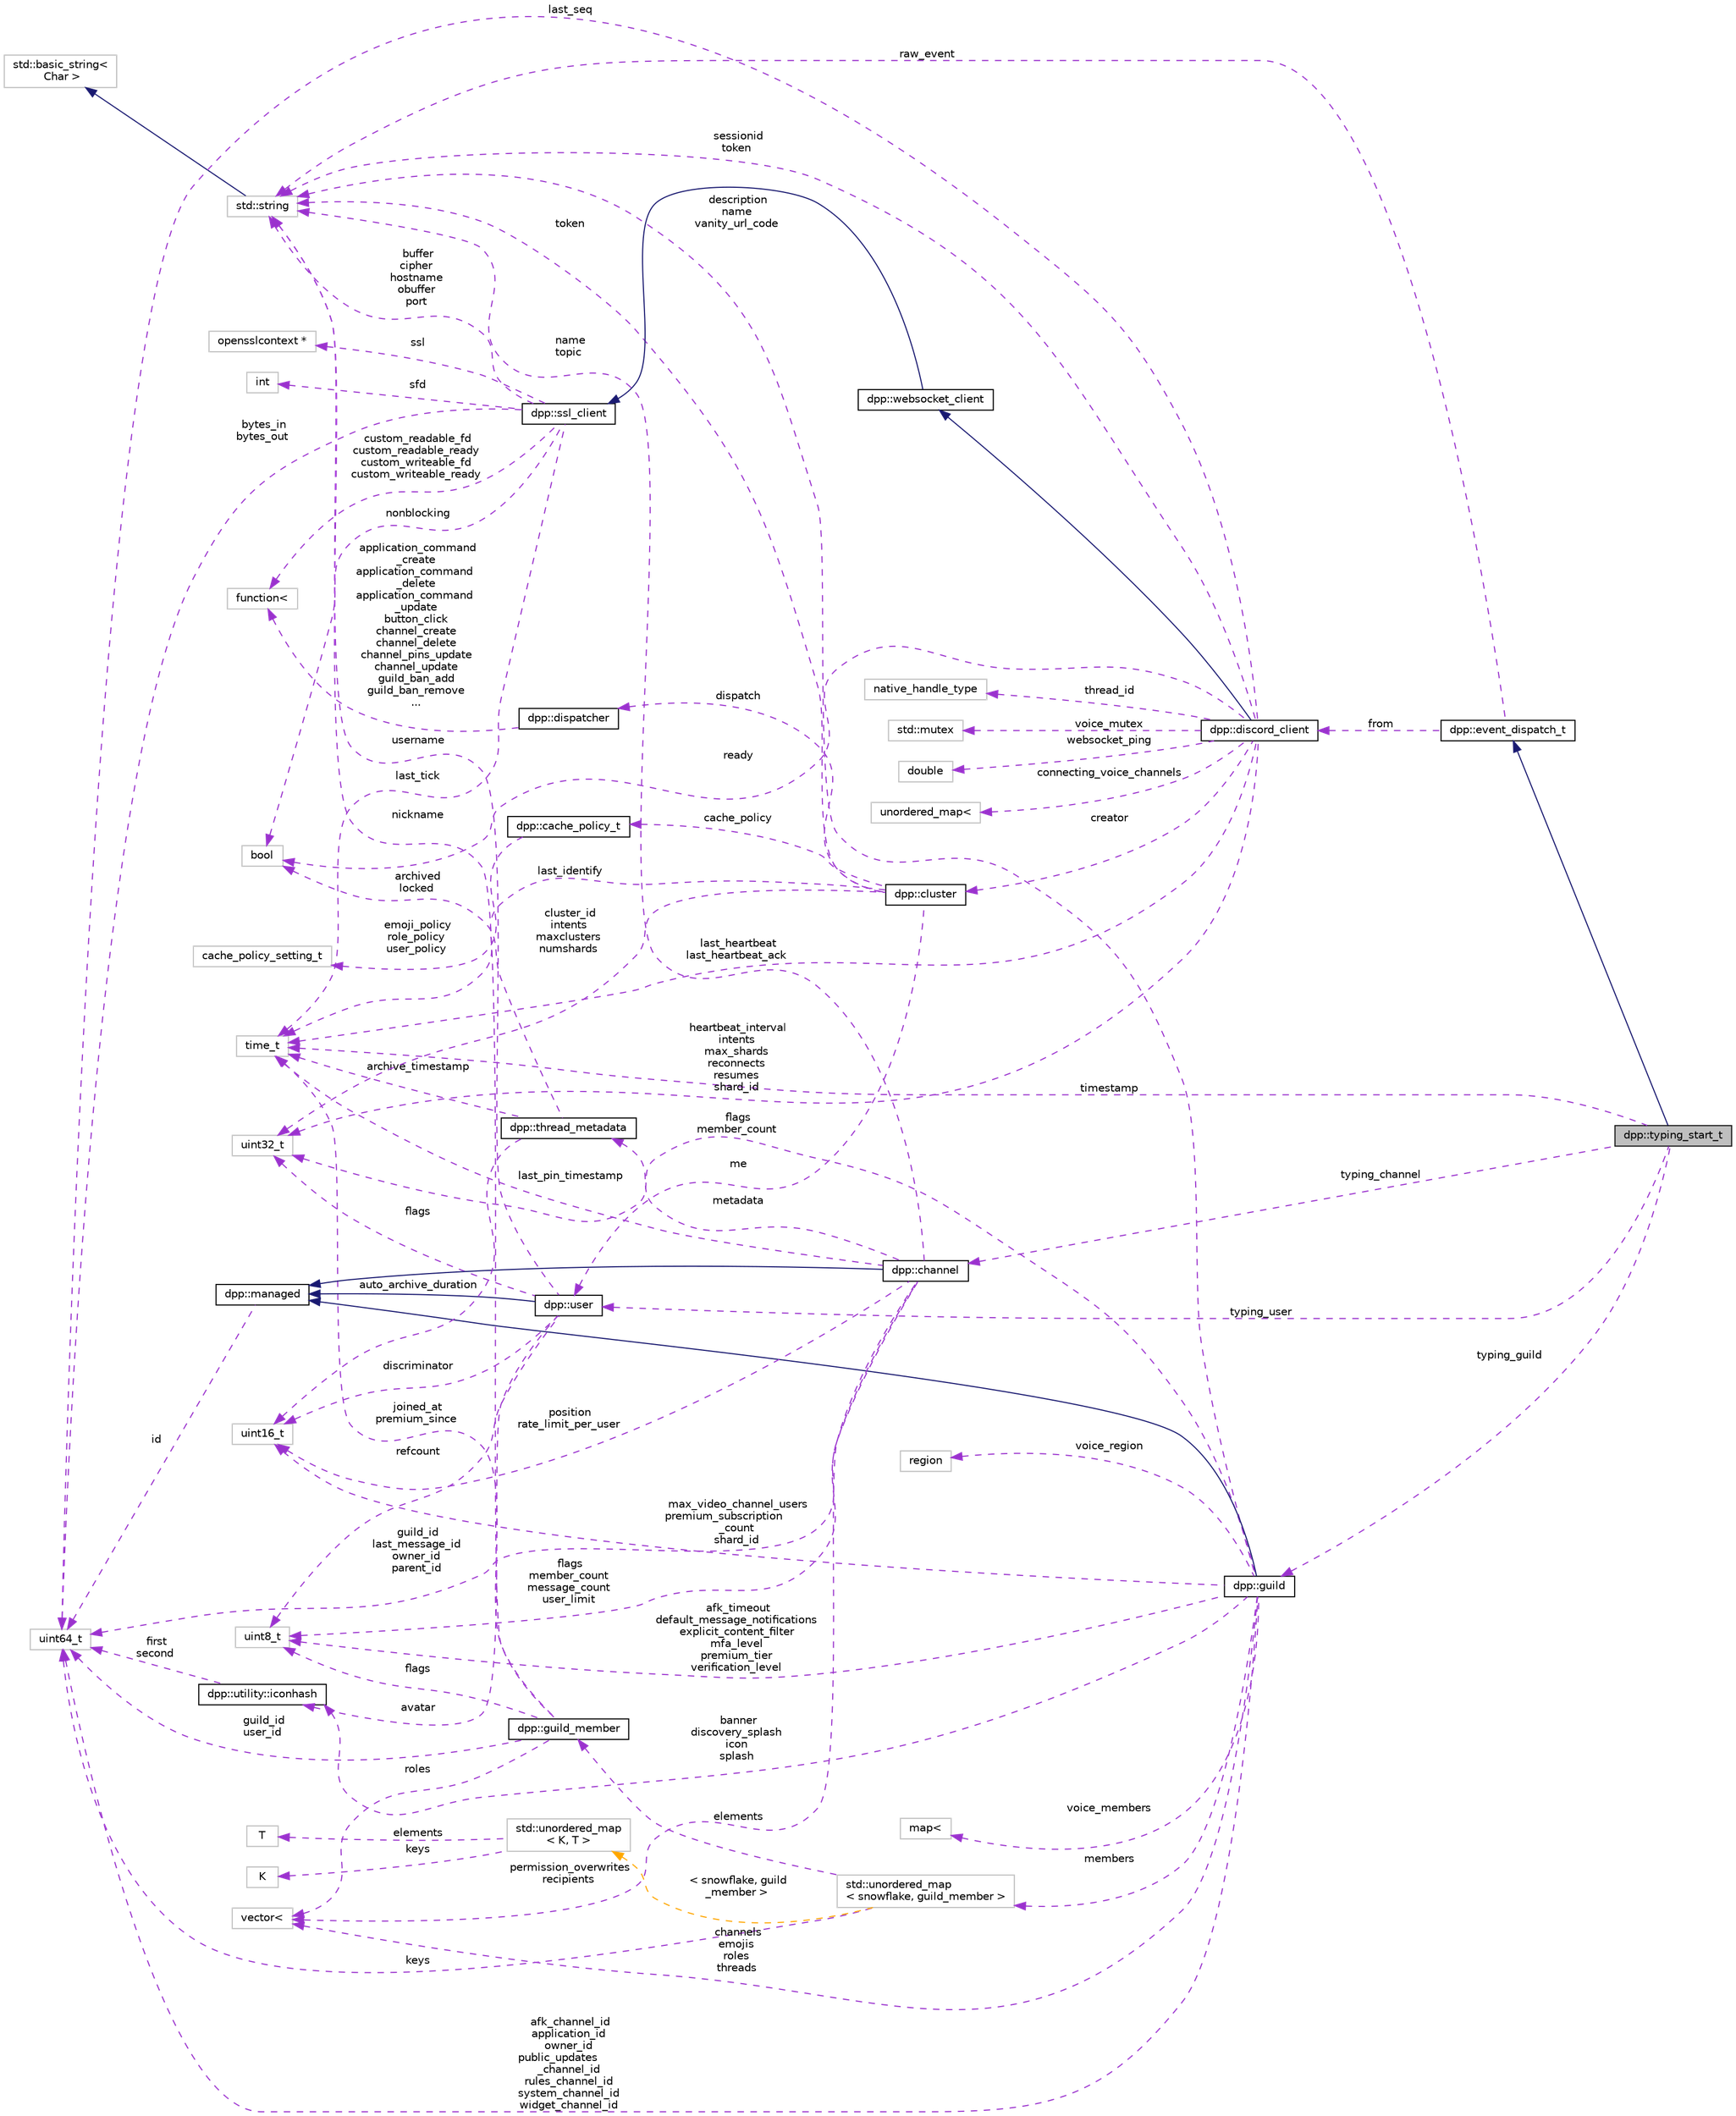 digraph "dpp::typing_start_t"
{
 // INTERACTIVE_SVG=YES
 // LATEX_PDF_SIZE
  bgcolor="transparent";
  edge [fontname="Helvetica",fontsize="10",labelfontname="Helvetica",labelfontsize="10"];
  node [fontname="Helvetica",fontsize="10",shape=record];
  rankdir="LR";
  Node1 [label="dpp::typing_start_t",height=0.2,width=0.4,color="black", fillcolor="grey75", style="filled", fontcolor="black",tooltip="Typing start."];
  Node2 -> Node1 [dir="back",color="midnightblue",fontsize="10",style="solid",fontname="Helvetica"];
  Node2 [label="dpp::event_dispatch_t",height=0.2,width=0.4,color="black",URL="$structdpp_1_1event__dispatch__t.html",tooltip="Base event parameter struct."];
  Node3 -> Node2 [dir="back",color="darkorchid3",fontsize="10",style="dashed",label=" raw_event" ,fontname="Helvetica"];
  Node3 [label="std::string",height=0.2,width=0.4,color="grey75",tooltip=" "];
  Node4 -> Node3 [dir="back",color="midnightblue",fontsize="10",style="solid",fontname="Helvetica"];
  Node4 [label="std::basic_string\<\l Char \>",height=0.2,width=0.4,color="grey75",tooltip=" "];
  Node5 -> Node2 [dir="back",color="darkorchid3",fontsize="10",style="dashed",label=" from" ,fontname="Helvetica"];
  Node5 [label="dpp::discord_client",height=0.2,width=0.4,color="black",URL="$classdpp_1_1discord__client.html",tooltip="Implements a discord client. Each discord_client connects to one shard and derives from a websocket c..."];
  Node6 -> Node5 [dir="back",color="midnightblue",fontsize="10",style="solid",fontname="Helvetica"];
  Node6 [label="dpp::websocket_client",height=0.2,width=0.4,color="black",URL="$classdpp_1_1websocket__client.html",tooltip="Implements a websocket client based on the SSL client."];
  Node7 -> Node6 [dir="back",color="midnightblue",fontsize="10",style="solid",fontname="Helvetica"];
  Node7 [label="dpp::ssl_client",height=0.2,width=0.4,color="black",URL="$classdpp_1_1ssl__client.html",tooltip="Implements a simple non-blocking SSL stream client."];
  Node3 -> Node7 [dir="back",color="darkorchid3",fontsize="10",style="dashed",label=" buffer\ncipher\nhostname\nobuffer\nport" ,fontname="Helvetica"];
  Node8 -> Node7 [dir="back",color="darkorchid3",fontsize="10",style="dashed",label=" nonblocking" ,fontname="Helvetica"];
  Node8 [label="bool",height=0.2,width=0.4,color="grey75",tooltip=" "];
  Node9 -> Node7 [dir="back",color="darkorchid3",fontsize="10",style="dashed",label=" sfd" ,fontname="Helvetica"];
  Node9 [label="int",height=0.2,width=0.4,color="grey75",tooltip=" "];
  Node10 -> Node7 [dir="back",color="darkorchid3",fontsize="10",style="dashed",label=" ssl" ,fontname="Helvetica"];
  Node10 [label="opensslcontext *",height=0.2,width=0.4,color="grey75",tooltip=" "];
  Node11 -> Node7 [dir="back",color="darkorchid3",fontsize="10",style="dashed",label=" last_tick" ,fontname="Helvetica"];
  Node11 [label="time_t",height=0.2,width=0.4,color="grey75",tooltip=" "];
  Node12 -> Node7 [dir="back",color="darkorchid3",fontsize="10",style="dashed",label=" bytes_in\nbytes_out" ,fontname="Helvetica"];
  Node12 [label="uint64_t",height=0.2,width=0.4,color="grey75",tooltip=" "];
  Node13 -> Node7 [dir="back",color="darkorchid3",fontsize="10",style="dashed",label=" custom_readable_fd\ncustom_readable_ready\ncustom_writeable_fd\ncustom_writeable_ready" ,fontname="Helvetica"];
  Node13 [label="function\<",height=0.2,width=0.4,color="grey75",tooltip=" "];
  Node14 -> Node5 [dir="back",color="darkorchid3",fontsize="10",style="dashed",label=" creator" ,fontname="Helvetica"];
  Node14 [label="dpp::cluster",height=0.2,width=0.4,color="black",URL="$classdpp_1_1cluster.html",tooltip="The cluster class represents a group of shards and a command queue for sending and receiving commands..."];
  Node3 -> Node14 [dir="back",color="darkorchid3",fontsize="10",style="dashed",label=" token" ,fontname="Helvetica"];
  Node11 -> Node14 [dir="back",color="darkorchid3",fontsize="10",style="dashed",label=" last_identify" ,fontname="Helvetica"];
  Node15 -> Node14 [dir="back",color="darkorchid3",fontsize="10",style="dashed",label=" cluster_id\nintents\nmaxclusters\nnumshards" ,fontname="Helvetica"];
  Node15 [label="uint32_t",height=0.2,width=0.4,color="grey75",tooltip=" "];
  Node16 -> Node14 [dir="back",color="darkorchid3",fontsize="10",style="dashed",label=" dispatch" ,fontname="Helvetica"];
  Node16 [label="dpp::dispatcher",height=0.2,width=0.4,color="black",URL="$classdpp_1_1dispatcher.html",tooltip="The dispatcher class contains a set of std::functions representing hooked events that the user code i..."];
  Node13 -> Node16 [dir="back",color="darkorchid3",fontsize="10",style="dashed",label=" application_command\l_create\napplication_command\l_delete\napplication_command\l_update\nbutton_click\nchannel_create\nchannel_delete\nchannel_pins_update\nchannel_update\nguild_ban_add\nguild_ban_remove\n..." ,fontname="Helvetica"];
  Node17 -> Node14 [dir="back",color="darkorchid3",fontsize="10",style="dashed",label=" me" ,fontname="Helvetica"];
  Node17 [label="dpp::user",height=0.2,width=0.4,color="black",URL="$classdpp_1_1user.html",tooltip="Represents a user on discord. May or may not be a member of a dpp::guild."];
  Node18 -> Node17 [dir="back",color="midnightblue",fontsize="10",style="solid",fontname="Helvetica"];
  Node18 [label="dpp::managed",height=0.2,width=0.4,color="black",URL="$classdpp_1_1managed.html",tooltip="The managed class is the base class for various types that can be stored in a cache that are identifi..."];
  Node12 -> Node18 [dir="back",color="darkorchid3",fontsize="10",style="dashed",label=" id" ,fontname="Helvetica"];
  Node3 -> Node17 [dir="back",color="darkorchid3",fontsize="10",style="dashed",label=" username" ,fontname="Helvetica"];
  Node19 -> Node17 [dir="back",color="darkorchid3",fontsize="10",style="dashed",label=" discriminator" ,fontname="Helvetica"];
  Node19 [label="uint16_t",height=0.2,width=0.4,color="grey75",tooltip=" "];
  Node20 -> Node17 [dir="back",color="darkorchid3",fontsize="10",style="dashed",label=" avatar" ,fontname="Helvetica"];
  Node20 [label="dpp::utility::iconhash",height=0.2,width=0.4,color="black",URL="$structdpp_1_1utility_1_1iconhash.html",tooltip="Store a 128 bit icon hash (profile picture, server icon etc) as a 128 bit binary value made of two ui..."];
  Node12 -> Node20 [dir="back",color="darkorchid3",fontsize="10",style="dashed",label=" first\nsecond" ,fontname="Helvetica"];
  Node15 -> Node17 [dir="back",color="darkorchid3",fontsize="10",style="dashed",label=" flags" ,fontname="Helvetica"];
  Node21 -> Node17 [dir="back",color="darkorchid3",fontsize="10",style="dashed",label=" refcount" ,fontname="Helvetica"];
  Node21 [label="uint8_t",height=0.2,width=0.4,color="grey75",tooltip=" "];
  Node22 -> Node14 [dir="back",color="darkorchid3",fontsize="10",style="dashed",label=" cache_policy" ,fontname="Helvetica"];
  Node22 [label="dpp::cache_policy_t",height=0.2,width=0.4,color="black",URL="$structdpp_1_1cache__policy__t.html",tooltip="Represents the caching policy of the cluster."];
  Node23 -> Node22 [dir="back",color="darkorchid3",fontsize="10",style="dashed",label=" emoji_policy\nrole_policy\nuser_policy" ,fontname="Helvetica"];
  Node23 [label="cache_policy_setting_t",height=0.2,width=0.4,color="grey75",tooltip=" "];
  Node15 -> Node5 [dir="back",color="darkorchid3",fontsize="10",style="dashed",label=" heartbeat_interval\nintents\nmax_shards\nreconnects\nresumes\nshard_id" ,fontname="Helvetica"];
  Node11 -> Node5 [dir="back",color="darkorchid3",fontsize="10",style="dashed",label=" last_heartbeat\nlast_heartbeat_ack" ,fontname="Helvetica"];
  Node24 -> Node5 [dir="back",color="darkorchid3",fontsize="10",style="dashed",label=" thread_id" ,fontname="Helvetica"];
  Node24 [label="native_handle_type",height=0.2,width=0.4,color="grey75",tooltip=" "];
  Node12 -> Node5 [dir="back",color="darkorchid3",fontsize="10",style="dashed",label=" last_seq" ,fontname="Helvetica"];
  Node3 -> Node5 [dir="back",color="darkorchid3",fontsize="10",style="dashed",label=" sessionid\ntoken" ,fontname="Helvetica"];
  Node25 -> Node5 [dir="back",color="darkorchid3",fontsize="10",style="dashed",label=" voice_mutex" ,fontname="Helvetica"];
  Node25 [label="std::mutex",height=0.2,width=0.4,color="grey75",tooltip=" "];
  Node26 -> Node5 [dir="back",color="darkorchid3",fontsize="10",style="dashed",label=" websocket_ping" ,fontname="Helvetica"];
  Node26 [label="double",height=0.2,width=0.4,color="grey75",tooltip=" "];
  Node8 -> Node5 [dir="back",color="darkorchid3",fontsize="10",style="dashed",label=" ready" ,fontname="Helvetica"];
  Node27 -> Node5 [dir="back",color="darkorchid3",fontsize="10",style="dashed",label=" connecting_voice_channels" ,fontname="Helvetica"];
  Node27 [label="unordered_map\<",height=0.2,width=0.4,color="grey75",tooltip=" "];
  Node28 -> Node1 [dir="back",color="darkorchid3",fontsize="10",style="dashed",label=" typing_guild" ,fontname="Helvetica"];
  Node28 [label="dpp::guild",height=0.2,width=0.4,color="black",URL="$classdpp_1_1guild.html",tooltip="Represents a guild on Discord (AKA a server)"];
  Node18 -> Node28 [dir="back",color="midnightblue",fontsize="10",style="solid",fontname="Helvetica"];
  Node19 -> Node28 [dir="back",color="darkorchid3",fontsize="10",style="dashed",label=" max_video_channel_users\npremium_subscription\l_count\nshard_id" ,fontname="Helvetica"];
  Node15 -> Node28 [dir="back",color="darkorchid3",fontsize="10",style="dashed",label=" flags\nmember_count" ,fontname="Helvetica"];
  Node3 -> Node28 [dir="back",color="darkorchid3",fontsize="10",style="dashed",label=" description\nname\nvanity_url_code" ,fontname="Helvetica"];
  Node20 -> Node28 [dir="back",color="darkorchid3",fontsize="10",style="dashed",label=" banner\ndiscovery_splash\nicon\nsplash" ,fontname="Helvetica"];
  Node12 -> Node28 [dir="back",color="darkorchid3",fontsize="10",style="dashed",label=" afk_channel_id\napplication_id\nowner_id\npublic_updates\l_channel_id\nrules_channel_id\nsystem_channel_id\nwidget_channel_id" ,fontname="Helvetica"];
  Node29 -> Node28 [dir="back",color="darkorchid3",fontsize="10",style="dashed",label=" voice_region" ,fontname="Helvetica"];
  Node29 [label="region",height=0.2,width=0.4,color="grey75",tooltip=" "];
  Node21 -> Node28 [dir="back",color="darkorchid3",fontsize="10",style="dashed",label=" afk_timeout\ndefault_message_notifications\nexplicit_content_filter\nmfa_level\npremium_tier\nverification_level" ,fontname="Helvetica"];
  Node30 -> Node28 [dir="back",color="darkorchid3",fontsize="10",style="dashed",label=" channels\nemojis\nroles\nthreads" ,fontname="Helvetica"];
  Node30 [label="vector\<",height=0.2,width=0.4,color="grey75",tooltip=" "];
  Node31 -> Node28 [dir="back",color="darkorchid3",fontsize="10",style="dashed",label=" members" ,fontname="Helvetica"];
  Node31 [label="std::unordered_map\l\< snowflake, guild_member \>",height=0.2,width=0.4,color="grey75",tooltip=" "];
  Node12 -> Node31 [dir="back",color="darkorchid3",fontsize="10",style="dashed",label=" keys" ,fontname="Helvetica"];
  Node32 -> Node31 [dir="back",color="darkorchid3",fontsize="10",style="dashed",label=" elements" ,fontname="Helvetica"];
  Node32 [label="dpp::guild_member",height=0.2,width=0.4,color="black",URL="$classdpp_1_1guild__member.html",tooltip="Represents dpp::user membership upon a dpp::guild."];
  Node3 -> Node32 [dir="back",color="darkorchid3",fontsize="10",style="dashed",label=" nickname" ,fontname="Helvetica"];
  Node12 -> Node32 [dir="back",color="darkorchid3",fontsize="10",style="dashed",label=" guild_id\nuser_id" ,fontname="Helvetica"];
  Node30 -> Node32 [dir="back",color="darkorchid3",fontsize="10",style="dashed",label=" roles" ,fontname="Helvetica"];
  Node11 -> Node32 [dir="back",color="darkorchid3",fontsize="10",style="dashed",label=" joined_at\npremium_since" ,fontname="Helvetica"];
  Node21 -> Node32 [dir="back",color="darkorchid3",fontsize="10",style="dashed",label=" flags" ,fontname="Helvetica"];
  Node33 -> Node31 [dir="back",color="orange",fontsize="10",style="dashed",label=" \< snowflake, guild\l_member \>" ,fontname="Helvetica"];
  Node33 [label="std::unordered_map\l\< K, T \>",height=0.2,width=0.4,color="grey75",tooltip=" "];
  Node34 -> Node33 [dir="back",color="darkorchid3",fontsize="10",style="dashed",label=" keys" ,fontname="Helvetica"];
  Node34 [label="K",height=0.2,width=0.4,color="grey75",tooltip=" "];
  Node35 -> Node33 [dir="back",color="darkorchid3",fontsize="10",style="dashed",label=" elements" ,fontname="Helvetica"];
  Node35 [label="T",height=0.2,width=0.4,color="grey75",tooltip=" "];
  Node36 -> Node28 [dir="back",color="darkorchid3",fontsize="10",style="dashed",label=" voice_members" ,fontname="Helvetica"];
  Node36 [label="map\<",height=0.2,width=0.4,color="grey75",tooltip=" "];
  Node37 -> Node1 [dir="back",color="darkorchid3",fontsize="10",style="dashed",label=" typing_channel" ,fontname="Helvetica"];
  Node37 [label="dpp::channel",height=0.2,width=0.4,color="black",URL="$classdpp_1_1channel.html",tooltip="A definition of a discord channel."];
  Node18 -> Node37 [dir="back",color="midnightblue",fontsize="10",style="solid",fontname="Helvetica"];
  Node21 -> Node37 [dir="back",color="darkorchid3",fontsize="10",style="dashed",label=" flags\nmember_count\nmessage_count\nuser_limit" ,fontname="Helvetica"];
  Node12 -> Node37 [dir="back",color="darkorchid3",fontsize="10",style="dashed",label=" guild_id\nlast_message_id\nowner_id\nparent_id" ,fontname="Helvetica"];
  Node19 -> Node37 [dir="back",color="darkorchid3",fontsize="10",style="dashed",label=" position\nrate_limit_per_user" ,fontname="Helvetica"];
  Node3 -> Node37 [dir="back",color="darkorchid3",fontsize="10",style="dashed",label=" name\ntopic" ,fontname="Helvetica"];
  Node11 -> Node37 [dir="back",color="darkorchid3",fontsize="10",style="dashed",label=" last_pin_timestamp" ,fontname="Helvetica"];
  Node30 -> Node37 [dir="back",color="darkorchid3",fontsize="10",style="dashed",label=" permission_overwrites\nrecipients" ,fontname="Helvetica"];
  Node38 -> Node37 [dir="back",color="darkorchid3",fontsize="10",style="dashed",label=" metadata" ,fontname="Helvetica"];
  Node38 [label="dpp::thread_metadata",height=0.2,width=0.4,color="black",URL="$structdpp_1_1thread__metadata.html",tooltip="metadata for threads"];
  Node8 -> Node38 [dir="back",color="darkorchid3",fontsize="10",style="dashed",label=" archived\nlocked" ,fontname="Helvetica"];
  Node11 -> Node38 [dir="back",color="darkorchid3",fontsize="10",style="dashed",label=" archive_timestamp" ,fontname="Helvetica"];
  Node19 -> Node38 [dir="back",color="darkorchid3",fontsize="10",style="dashed",label=" auto_archive_duration" ,fontname="Helvetica"];
  Node17 -> Node1 [dir="back",color="darkorchid3",fontsize="10",style="dashed",label=" typing_user" ,fontname="Helvetica"];
  Node11 -> Node1 [dir="back",color="darkorchid3",fontsize="10",style="dashed",label=" timestamp" ,fontname="Helvetica"];
}
